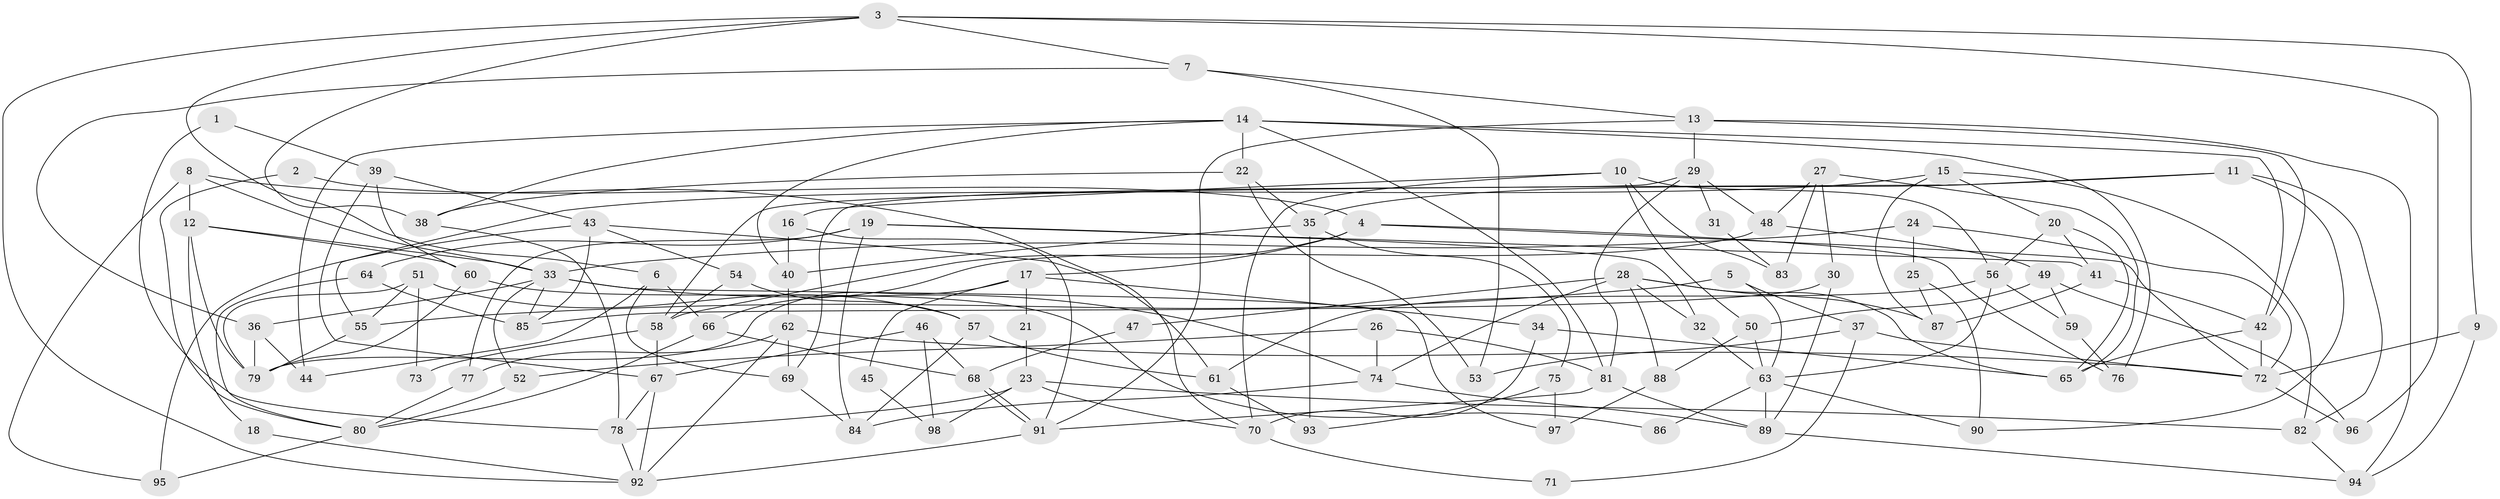 // Generated by graph-tools (version 1.1) at 2025/11/02/27/25 16:11:23]
// undirected, 98 vertices, 196 edges
graph export_dot {
graph [start="1"]
  node [color=gray90,style=filled];
  1;
  2;
  3;
  4;
  5;
  6;
  7;
  8;
  9;
  10;
  11;
  12;
  13;
  14;
  15;
  16;
  17;
  18;
  19;
  20;
  21;
  22;
  23;
  24;
  25;
  26;
  27;
  28;
  29;
  30;
  31;
  32;
  33;
  34;
  35;
  36;
  37;
  38;
  39;
  40;
  41;
  42;
  43;
  44;
  45;
  46;
  47;
  48;
  49;
  50;
  51;
  52;
  53;
  54;
  55;
  56;
  57;
  58;
  59;
  60;
  61;
  62;
  63;
  64;
  65;
  66;
  67;
  68;
  69;
  70;
  71;
  72;
  73;
  74;
  75;
  76;
  77;
  78;
  79;
  80;
  81;
  82;
  83;
  84;
  85;
  86;
  87;
  88;
  89;
  90;
  91;
  92;
  93;
  94;
  95;
  96;
  97;
  98;
  1 -- 78;
  1 -- 39;
  2 -- 80;
  2 -- 4;
  3 -- 6;
  3 -- 7;
  3 -- 9;
  3 -- 38;
  3 -- 92;
  3 -- 96;
  4 -- 76;
  4 -- 17;
  4 -- 58;
  4 -- 72;
  5 -- 37;
  5 -- 63;
  5 -- 55;
  6 -- 44;
  6 -- 69;
  6 -- 66;
  7 -- 36;
  7 -- 13;
  7 -- 53;
  8 -- 12;
  8 -- 33;
  8 -- 70;
  8 -- 95;
  9 -- 94;
  9 -- 72;
  10 -- 16;
  10 -- 50;
  10 -- 56;
  10 -- 70;
  10 -- 83;
  11 -- 82;
  11 -- 35;
  11 -- 58;
  11 -- 90;
  12 -- 60;
  12 -- 33;
  12 -- 18;
  12 -- 79;
  13 -- 91;
  13 -- 29;
  13 -- 42;
  13 -- 94;
  14 -- 42;
  14 -- 81;
  14 -- 22;
  14 -- 38;
  14 -- 40;
  14 -- 44;
  14 -- 76;
  15 -- 82;
  15 -- 20;
  15 -- 55;
  15 -- 87;
  16 -- 91;
  16 -- 40;
  17 -- 34;
  17 -- 79;
  17 -- 21;
  17 -- 45;
  18 -- 92;
  19 -- 84;
  19 -- 32;
  19 -- 41;
  19 -- 64;
  19 -- 77;
  20 -- 41;
  20 -- 65;
  20 -- 56;
  21 -- 23;
  22 -- 38;
  22 -- 35;
  22 -- 53;
  23 -- 70;
  23 -- 78;
  23 -- 82;
  23 -- 98;
  24 -- 33;
  24 -- 72;
  24 -- 25;
  25 -- 87;
  25 -- 90;
  26 -- 81;
  26 -- 74;
  26 -- 52;
  27 -- 65;
  27 -- 30;
  27 -- 48;
  27 -- 83;
  28 -- 74;
  28 -- 87;
  28 -- 32;
  28 -- 47;
  28 -- 65;
  28 -- 88;
  29 -- 48;
  29 -- 69;
  29 -- 31;
  29 -- 81;
  30 -- 89;
  30 -- 85;
  31 -- 83;
  32 -- 63;
  33 -- 85;
  33 -- 97;
  33 -- 36;
  33 -- 52;
  33 -- 74;
  34 -- 65;
  34 -- 70;
  35 -- 40;
  35 -- 75;
  35 -- 93;
  36 -- 79;
  36 -- 44;
  37 -- 53;
  37 -- 72;
  37 -- 71;
  38 -- 78;
  39 -- 67;
  39 -- 43;
  39 -- 60;
  40 -- 62;
  41 -- 42;
  41 -- 87;
  42 -- 72;
  42 -- 65;
  43 -- 54;
  43 -- 95;
  43 -- 61;
  43 -- 85;
  45 -- 98;
  46 -- 67;
  46 -- 68;
  46 -- 98;
  47 -- 68;
  48 -- 66;
  48 -- 49;
  49 -- 96;
  49 -- 50;
  49 -- 59;
  50 -- 63;
  50 -- 88;
  51 -- 55;
  51 -- 79;
  51 -- 57;
  51 -- 73;
  52 -- 80;
  54 -- 58;
  54 -- 57;
  55 -- 79;
  56 -- 59;
  56 -- 61;
  56 -- 63;
  57 -- 61;
  57 -- 84;
  58 -- 67;
  58 -- 73;
  59 -- 76;
  60 -- 79;
  60 -- 86;
  61 -- 93;
  62 -- 72;
  62 -- 92;
  62 -- 69;
  62 -- 77;
  63 -- 90;
  63 -- 86;
  63 -- 89;
  64 -- 80;
  64 -- 85;
  66 -- 80;
  66 -- 68;
  67 -- 78;
  67 -- 92;
  68 -- 91;
  68 -- 91;
  69 -- 84;
  70 -- 71;
  72 -- 96;
  74 -- 89;
  74 -- 84;
  75 -- 93;
  75 -- 97;
  77 -- 80;
  78 -- 92;
  80 -- 95;
  81 -- 91;
  81 -- 89;
  82 -- 94;
  88 -- 97;
  89 -- 94;
  91 -- 92;
}
